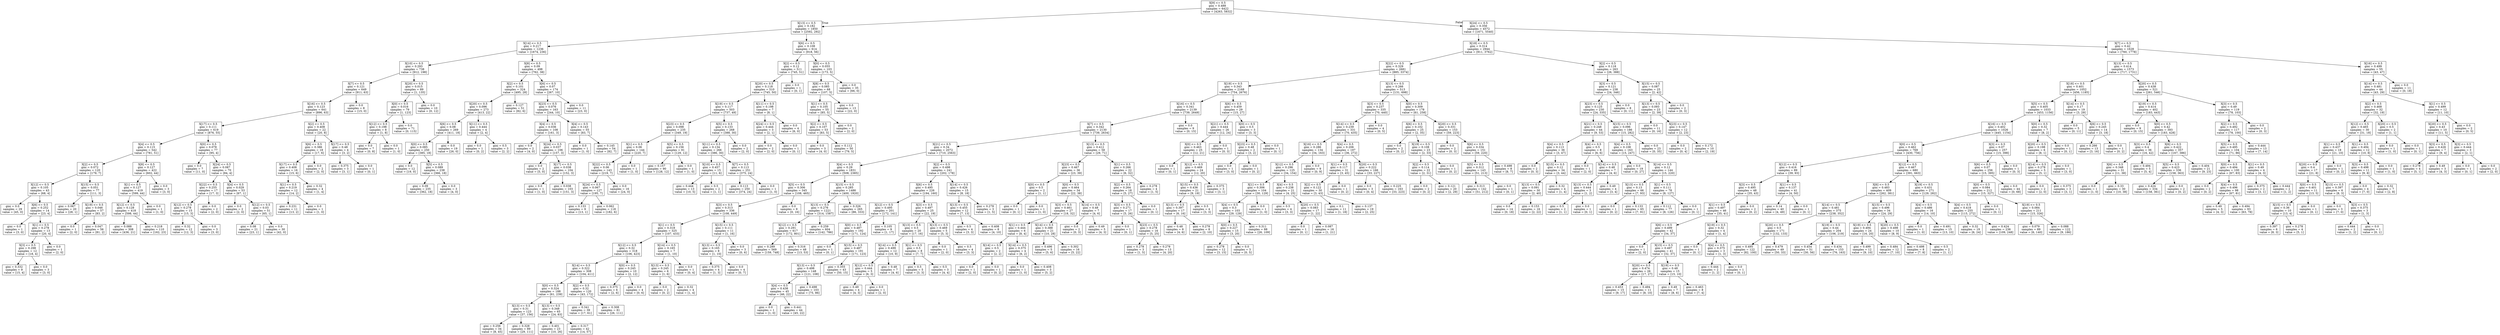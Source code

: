 digraph Tree {
node [shape=box] ;
0 [label="X[9] <= 0.5\ngini = 0.488\nsamples = 6422\nvalue = [4263, 5832]"] ;
1 [label="X[13] <= 0.5\ngini = 0.182\nsamples = 1850\nvalue = [2592, 292]"] ;
0 -> 1 [labeldistance=2.5, labelangle=45, headlabel="True"] ;
2 [label="X[14] <= 0.5\ngini = 0.217\nsamples = 1236\nvalue = [1674, 236]"] ;
1 -> 2 ;
3 [label="X[10] <= 0.5\ngini = 0.293\nsamples = 738\nvalue = [912, 198]"] ;
2 -> 3 ;
4 [label="X[7] <= 0.5\ngini = 0.121\nsamples = 649\nvalue = [911, 63]"] ;
3 -> 4 ;
5 [label="X[16] <= 0.5\ngini = 0.123\nsamples = 641\nvalue = [896, 63]"] ;
4 -> 5 ;
6 [label="X[17] <= 0.5\ngini = 0.111\nsamples = 619\nvalue = [876, 55]"] ;
5 -> 6 ;
7 [label="X[4] <= 0.5\ngini = 0.115\nsamples = 542\nvalue = [781, 51]"] ;
6 -> 7 ;
8 [label="X[2] <= 0.5\ngini = 0.072\nsamples = 120\nvalue = [179, 7]"] ;
7 -> 8 ;
9 [label="X[12] <= 0.5\ngini = 0.105\nsamples = 43\nvalue = [68, 4]"] ;
8 -> 9 ;
10 [label="gini = 0.0\nsamples = 29\nvalue = [45, 0]"] ;
9 -> 10 ;
11 [label="X[6] <= 0.5\ngini = 0.252\nsamples = 14\nvalue = [23, 4]"] ;
9 -> 11 ;
12 [label="gini = 0.0\nsamples = 1\nvalue = [3, 0]"] ;
11 -> 12 ;
13 [label="X[1] <= 0.5\ngini = 0.278\nsamples = 13\nvalue = [20, 4]"] ;
11 -> 13 ;
14 [label="X[3] <= 0.5\ngini = 0.298\nsamples = 12\nvalue = [18, 4]"] ;
13 -> 14 ;
15 [label="gini = 0.332\nsamples = 9\nvalue = [15, 4]"] ;
14 -> 15 ;
16 [label="gini = 0.0\nsamples = 3\nvalue = [3, 0]"] ;
14 -> 16 ;
17 [label="gini = 0.0\nsamples = 1\nvalue = [2, 0]"] ;
13 -> 17 ;
18 [label="X[15] <= 0.5\ngini = 0.051\nsamples = 77\nvalue = [111, 3]"] ;
8 -> 18 ;
19 [label="gini = 0.067\nsamples = 20\nvalue = [28, 1]"] ;
18 -> 19 ;
20 [label="X[19] <= 0.5\ngini = 0.046\nsamples = 57\nvalue = [83, 2]"] ;
18 -> 20 ;
21 [label="gini = 0.0\nsamples = 1\nvalue = [2, 0]"] ;
20 -> 21 ;
22 [label="gini = 0.047\nsamples = 56\nvalue = [81, 2]"] ;
20 -> 22 ;
23 [label="X[8] <= 0.5\ngini = 0.127\nsamples = 422\nvalue = [602, 44]"] ;
7 -> 23 ;
24 [label="X[1] <= 0.5\ngini = 0.127\nsamples = 419\nvalue = [599, 44]"] ;
23 -> 24 ;
25 [label="X[12] <= 0.5\ngini = 0.128\nsamples = 418\nvalue = [598, 44]"] ;
24 -> 25 ;
26 [label="gini = 0.088\nsamples = 308\nvalue = [436, 21]"] ;
25 -> 26 ;
27 [label="gini = 0.218\nsamples = 110\nvalue = [162, 23]"] ;
25 -> 27 ;
28 [label="gini = 0.0\nsamples = 1\nvalue = [1, 0]"] ;
24 -> 28 ;
29 [label="gini = 0.0\nsamples = 3\nvalue = [3, 0]"] ;
23 -> 29 ;
30 [label="X[0] <= 0.5\ngini = 0.078\nsamples = 77\nvalue = [95, 4]"] ;
6 -> 30 ;
31 [label="gini = 0.0\nsamples = 7\nvalue = [11, 0]"] ;
30 -> 31 ;
32 [label="X[24] <= 0.5\ngini = 0.087\nsamples = 70\nvalue = [84, 4]"] ;
30 -> 32 ;
33 [label="X[22] <= 0.5\ngini = 0.255\nsamples = 17\nvalue = [17, 3]"] ;
32 -> 33 ;
34 [label="X[12] <= 0.5\ngini = 0.278\nsamples = 15\nvalue = [15, 3]"] ;
33 -> 34 ;
35 [label="gini = 0.32\nsamples = 12\nvalue = [12, 3]"] ;
34 -> 35 ;
36 [label="gini = 0.0\nsamples = 3\nvalue = [3, 0]"] ;
34 -> 36 ;
37 [label="gini = 0.0\nsamples = 2\nvalue = [2, 0]"] ;
33 -> 37 ;
38 [label="X[4] <= 0.5\ngini = 0.029\nsamples = 53\nvalue = [67, 1]"] ;
32 -> 38 ;
39 [label="gini = 0.0\nsamples = 2\nvalue = [2, 0]"] ;
38 -> 39 ;
40 [label="X[12] <= 0.5\ngini = 0.03\nsamples = 51\nvalue = [65, 1]"] ;
38 -> 40 ;
41 [label="gini = 0.08\nsamples = 21\nvalue = [23, 1]"] ;
40 -> 41 ;
42 [label="gini = 0.0\nsamples = 30\nvalue = [42, 0]"] ;
40 -> 42 ;
43 [label="X[2] <= 0.5\ngini = 0.408\nsamples = 22\nvalue = [20, 8]"] ;
5 -> 43 ;
44 [label="X[6] <= 0.5\ngini = 0.386\nsamples = 18\nvalue = [17, 6]"] ;
43 -> 44 ;
45 [label="X[17] <= 0.5\ngini = 0.408\nsamples = 16\nvalue = [15, 6]"] ;
44 -> 45 ;
46 [label="X[1] <= 0.5\ngini = 0.219\nsamples = 12\nvalue = [14, 2]"] ;
45 -> 46 ;
47 [label="gini = 0.231\nsamples = 11\nvalue = [13, 2]"] ;
46 -> 47 ;
48 [label="gini = 0.0\nsamples = 1\nvalue = [1, 0]"] ;
46 -> 48 ;
49 [label="gini = 0.32\nsamples = 4\nvalue = [1, 4]"] ;
45 -> 49 ;
50 [label="gini = 0.0\nsamples = 2\nvalue = [2, 0]"] ;
44 -> 50 ;
51 [label="X[17] <= 0.5\ngini = 0.48\nsamples = 4\nvalue = [3, 2]"] ;
43 -> 51 ;
52 [label="gini = 0.375\nsamples = 3\nvalue = [3, 1]"] ;
51 -> 52 ;
53 [label="gini = 0.0\nsamples = 1\nvalue = [0, 1]"] ;
51 -> 53 ;
54 [label="gini = 0.0\nsamples = 8\nvalue = [15, 0]"] ;
4 -> 54 ;
55 [label="X[20] <= 0.5\ngini = 0.015\nsamples = 89\nvalue = [1, 135]"] ;
3 -> 55 ;
56 [label="X[0] <= 0.5\ngini = 0.016\nsamples = 79\nvalue = [1, 123]"] ;
55 -> 56 ;
57 [label="X[12] <= 0.5\ngini = 0.198\nsamples = 8\nvalue = [1, 8]"] ;
56 -> 57 ;
58 [label="gini = 0.0\nsamples = 7\nvalue = [0, 8]"] ;
57 -> 58 ;
59 [label="gini = 0.0\nsamples = 1\nvalue = [1, 0]"] ;
57 -> 59 ;
60 [label="gini = 0.0\nsamples = 71\nvalue = [0, 115]"] ;
56 -> 60 ;
61 [label="gini = 0.0\nsamples = 10\nvalue = [0, 12]"] ;
55 -> 61 ;
62 [label="X[8] <= 0.5\ngini = 0.09\nsamples = 498\nvalue = [762, 38]"] ;
2 -> 62 ;
63 [label="X[2] <= 0.5\ngini = 0.101\nsamples = 324\nvalue = [495, 28]"] ;
62 -> 63 ;
64 [label="X[20] <= 0.5\ngini = 0.096\nsamples = 273\nvalue = [413, 22]"] ;
63 -> 64 ;
65 [label="X[6] <= 0.5\ngini = 0.08\nsamples = 269\nvalue = [411, 18]"] ;
64 -> 65 ;
66 [label="X[0] <= 0.5\ngini = 0.085\nsamples = 250\nvalue = [385, 18]"] ;
65 -> 66 ;
67 [label="gini = 0.0\nsamples = 12\nvalue = [19, 0]"] ;
66 -> 67 ;
68 [label="X[5] <= 0.5\ngini = 0.089\nsamples = 238\nvalue = [366, 18]"] ;
66 -> 68 ;
69 [label="gini = 0.09\nsamples = 235\nvalue = [362, 18]"] ;
68 -> 69 ;
70 [label="gini = 0.0\nsamples = 3\nvalue = [4, 0]"] ;
68 -> 70 ;
71 [label="gini = 0.0\nsamples = 19\nvalue = [26, 0]"] ;
65 -> 71 ;
72 [label="X[11] <= 0.5\ngini = 0.444\nsamples = 4\nvalue = [2, 4]"] ;
64 -> 72 ;
73 [label="gini = 0.0\nsamples = 1\nvalue = [0, 2]"] ;
72 -> 73 ;
74 [label="gini = 0.5\nsamples = 3\nvalue = [2, 2]"] ;
72 -> 74 ;
75 [label="gini = 0.127\nsamples = 51\nvalue = [82, 6]"] ;
63 -> 75 ;
76 [label="X[6] <= 0.5\ngini = 0.07\nsamples = 174\nvalue = [267, 10]"] ;
62 -> 76 ;
77 [label="X[23] <= 0.5\ngini = 0.076\nsamples = 163\nvalue = [244, 10]"] ;
76 -> 77 ;
78 [label="X[4] <= 0.5\ngini = 0.036\nsamples = 108\nvalue = [161, 3]"] ;
77 -> 78 ;
79 [label="gini = 0.0\nsamples = 2\nvalue = [4, 0]"] ;
78 -> 79 ;
80 [label="X[24] <= 0.5\ngini = 0.037\nsamples = 106\nvalue = [157, 3]"] ;
78 -> 80 ;
81 [label="gini = 0.0\nsamples = 2\nvalue = [5, 0]"] ;
80 -> 81 ;
82 [label="X[17] <= 0.5\ngini = 0.038\nsamples = 104\nvalue = [152, 3]"] ;
80 -> 82 ;
83 [label="gini = 0.0\nsamples = 1\nvalue = [1, 0]"] ;
82 -> 83 ;
84 [label="gini = 0.038\nsamples = 103\nvalue = [151, 3]"] ;
82 -> 84 ;
85 [label="X[4] <= 0.5\ngini = 0.143\nsamples = 55\nvalue = [83, 7]"] ;
77 -> 85 ;
86 [label="gini = 0.0\nsamples = 1\nvalue = [1, 0]"] ;
85 -> 86 ;
87 [label="gini = 0.145\nsamples = 54\nvalue = [82, 7]"] ;
85 -> 87 ;
88 [label="gini = 0.0\nsamples = 11\nvalue = [23, 0]"] ;
76 -> 88 ;
89 [label="X[6] <= 0.5\ngini = 0.108\nsamples = 614\nvalue = [918, 56]"] ;
1 -> 89 ;
90 [label="X[2] <= 0.5\ngini = 0.12\nsamples = 511\nvalue = [745, 51]"] ;
89 -> 90 ;
91 [label="X[20] <= 0.5\ngini = 0.118\nsamples = 510\nvalue = [745, 50]"] ;
90 -> 91 ;
92 [label="X[19] <= 0.5\ngini = 0.117\nsamples = 503\nvalue = [737, 49]"] ;
91 -> 92 ;
93 [label="X[23] <= 0.5\ngini = 0.098\nsamples = 235\nvalue = [349, 19]"] ;
92 -> 93 ;
94 [label="X[1] <= 0.5\ngini = 0.06\nsamples = 144\nvalue = [220, 7]"] ;
93 -> 94 ;
95 [label="X[22] <= 0.5\ngini = 0.06\nsamples = 143\nvalue = [219, 7]"] ;
94 -> 95 ;
96 [label="X[24] <= 0.5\ngini = 0.067\nsamples = 127\nvalue = [195, 7]"] ;
95 -> 96 ;
97 [label="gini = 0.133\nsamples = 9\nvalue = [13, 1]"] ;
96 -> 97 ;
98 [label="gini = 0.062\nsamples = 118\nvalue = [182, 6]"] ;
96 -> 98 ;
99 [label="gini = 0.0\nsamples = 16\nvalue = [24, 0]"] ;
95 -> 99 ;
100 [label="gini = 0.0\nsamples = 1\nvalue = [1, 0]"] ;
94 -> 100 ;
101 [label="X[5] <= 0.5\ngini = 0.156\nsamples = 91\nvalue = [129, 12]"] ;
93 -> 101 ;
102 [label="gini = 0.157\nsamples = 90\nvalue = [128, 12]"] ;
101 -> 102 ;
103 [label="gini = 0.0\nsamples = 1\nvalue = [1, 0]"] ;
101 -> 103 ;
104 [label="X[5] <= 0.5\ngini = 0.133\nsamples = 268\nvalue = [388, 30]"] ;
92 -> 104 ;
105 [label="X[11] <= 0.5\ngini = 0.134\nsamples = 266\nvalue = [386, 30]"] ;
104 -> 105 ;
106 [label="X[10] <= 0.5\ngini = 0.457\nsamples = 15\nvalue = [11, 6]"] ;
105 -> 106 ;
107 [label="gini = 0.444\nsamples = 13\nvalue = [10, 5]"] ;
106 -> 107 ;
108 [label="gini = 0.5\nsamples = 2\nvalue = [1, 1]"] ;
106 -> 108 ;
109 [label="X[7] <= 0.5\ngini = 0.113\nsamples = 251\nvalue = [375, 24]"] ;
105 -> 109 ;
110 [label="gini = 0.113\nsamples = 250\nvalue = [374, 24]"] ;
109 -> 110 ;
111 [label="gini = 0.0\nsamples = 1\nvalue = [1, 0]"] ;
109 -> 111 ;
112 [label="gini = 0.0\nsamples = 2\nvalue = [2, 0]"] ;
104 -> 112 ;
113 [label="X[11] <= 0.5\ngini = 0.198\nsamples = 7\nvalue = [8, 1]"] ;
91 -> 113 ;
114 [label="X[24] <= 0.5\ngini = 0.444\nsamples = 3\nvalue = [2, 1]"] ;
113 -> 114 ;
115 [label="gini = 0.0\nsamples = 2\nvalue = [2, 0]"] ;
114 -> 115 ;
116 [label="gini = 0.0\nsamples = 1\nvalue = [0, 1]"] ;
114 -> 116 ;
117 [label="gini = 0.0\nsamples = 4\nvalue = [6, 0]"] ;
113 -> 117 ;
118 [label="gini = 0.0\nsamples = 1\nvalue = [0, 1]"] ;
90 -> 118 ;
119 [label="X[0] <= 0.5\ngini = 0.055\nsamples = 103\nvalue = [173, 5]"] ;
89 -> 119 ;
120 [label="X[8] <= 0.5\ngini = 0.085\nsamples = 68\nvalue = [107, 5]"] ;
119 -> 120 ;
121 [label="X[1] <= 0.5\ngini = 0.105\nsamples = 55\nvalue = [85, 5]"] ;
120 -> 121 ;
122 [label="X[2] <= 0.5\ngini = 0.107\nsamples = 53\nvalue = [83, 5]"] ;
121 -> 122 ;
123 [label="gini = 0.0\nsamples = 3\nvalue = [4, 0]"] ;
122 -> 123 ;
124 [label="gini = 0.112\nsamples = 50\nvalue = [79, 5]"] ;
122 -> 124 ;
125 [label="gini = 0.0\nsamples = 2\nvalue = [2, 0]"] ;
121 -> 125 ;
126 [label="gini = 0.0\nsamples = 13\nvalue = [22, 0]"] ;
120 -> 126 ;
127 [label="gini = 0.0\nsamples = 35\nvalue = [66, 0]"] ;
119 -> 127 ;
128 [label="X[24] <= 0.5\ngini = 0.356\nsamples = 4572\nvalue = [1671, 5540]"] ;
0 -> 128 [labeldistance=2.5, labelangle=-45, headlabel="False"] ;
129 [label="X[18] <= 0.5\ngini = 0.314\nsamples = 2944\nvalue = [911, 3762]"] ;
128 -> 129 ;
130 [label="X[22] <= 0.5\ngini = 0.329\nsamples = 2681\nvalue = [885, 3374]"] ;
129 -> 130 ;
131 [label="X[19] <= 0.5\ngini = 0.343\nsamples = 2168\nvalue = [754, 2676]"] ;
130 -> 131 ;
132 [label="X[16] <= 0.5\ngini = 0.341\nsamples = 2139\nvalue = [739, 2649]"] ;
131 -> 132 ;
133 [label="X[7] <= 0.5\ngini = 0.342\nsamples = 2130\nvalue = [739, 2634]"] ;
132 -> 133 ;
134 [label="X[21] <= 0.5\ngini = 0.34\nsamples = 2072\nvalue = [710, 2563]"] ;
133 -> 134 ;
135 [label="X[4] <= 0.5\ngini = 0.29\nsamples = 1831\nvalue = [508, 2385]"] ;
134 -> 135 ;
136 [label="X[5] <= 0.5\ngini = 0.306\nsamples = 345\nvalue = [108, 465]"] ;
135 -> 136 ;
137 [label="X[3] <= 0.5\ngini = 0.313\nsamples = 336\nvalue = [108, 449]"] ;
136 -> 137 ;
138 [label="X[1] <= 0.5\ngini = 0.318\nsamples = 325\nvalue = [107, 433]"] ;
137 -> 138 ;
139 [label="X[12] <= 0.5\ngini = 0.32\nsamples = 318\nvalue = [106, 423]"] ;
138 -> 139 ;
140 [label="X[14] <= 0.5\ngini = 0.322\nsamples = 308\nvalue = [104, 411]"] ;
139 -> 140 ;
141 [label="X[0] <= 0.5\ngini = 0.324\nsamples = 188\nvalue = [61, 239]"] ;
140 -> 141 ;
142 [label="X[13] <= 0.5\ngini = 0.31\nsamples = 123\nvalue = [37, 156]"] ;
141 -> 142 ;
143 [label="gini = 0.256\nsamples = 34\nvalue = [8, 45]"] ;
142 -> 143 ;
144 [label="gini = 0.328\nsamples = 89\nvalue = [29, 111]"] ;
142 -> 144 ;
145 [label="X[13] <= 0.5\ngini = 0.348\nsamples = 65\nvalue = [24, 83]"] ;
141 -> 145 ;
146 [label="gini = 0.401\nsamples = 23\nvalue = [10, 26]"] ;
145 -> 146 ;
147 [label="gini = 0.317\nsamples = 42\nvalue = [14, 57]"] ;
145 -> 147 ;
148 [label="X[2] <= 0.5\ngini = 0.32\nsamples = 120\nvalue = [43, 172]"] ;
140 -> 148 ;
149 [label="gini = 0.341\nsamples = 39\nvalue = [17, 61]"] ;
148 -> 149 ;
150 [label="gini = 0.308\nsamples = 81\nvalue = [26, 111]"] ;
148 -> 150 ;
151 [label="X[0] <= 0.5\ngini = 0.245\nsamples = 10\nvalue = [2, 12]"] ;
139 -> 151 ;
152 [label="gini = 0.375\nsamples = 6\nvalue = [2, 6]"] ;
151 -> 152 ;
153 [label="gini = 0.0\nsamples = 4\nvalue = [0, 6]"] ;
151 -> 153 ;
154 [label="X[14] <= 0.5\ngini = 0.165\nsamples = 7\nvalue = [1, 10]"] ;
138 -> 154 ;
155 [label="X[13] <= 0.5\ngini = 0.245\nsamples = 6\nvalue = [1, 6]"] ;
154 -> 155 ;
156 [label="gini = 0.0\nsamples = 2\nvalue = [0, 2]"] ;
155 -> 156 ;
157 [label="gini = 0.32\nsamples = 4\nvalue = [1, 4]"] ;
155 -> 157 ;
158 [label="gini = 0.0\nsamples = 1\nvalue = [0, 4]"] ;
154 -> 158 ;
159 [label="X[15] <= 0.5\ngini = 0.111\nsamples = 11\nvalue = [1, 16]"] ;
137 -> 159 ;
160 [label="X[13] <= 0.5\ngini = 0.165\nsamples = 8\nvalue = [1, 10]"] ;
159 -> 160 ;
161 [label="gini = 0.375\nsamples = 4\nvalue = [1, 3]"] ;
160 -> 161 ;
162 [label="gini = 0.0\nsamples = 4\nvalue = [0, 7]"] ;
160 -> 162 ;
163 [label="gini = 0.0\nsamples = 3\nvalue = [0, 6]"] ;
159 -> 163 ;
164 [label="gini = 0.0\nsamples = 9\nvalue = [0, 16]"] ;
136 -> 164 ;
165 [label="X[15] <= 0.5\ngini = 0.285\nsamples = 1486\nvalue = [400, 1920]"] ;
135 -> 165 ;
166 [label="X[13] <= 0.5\ngini = 0.276\nsamples = 1221\nvalue = [314, 1587]"] ;
165 -> 166 ;
167 [label="X[12] <= 0.5\ngini = 0.291\nsamples = 617\nvalue = [172, 801]"] ;
166 -> 167 ;
168 [label="gini = 0.289\nsamples = 569\nvalue = [159, 748]"] ;
167 -> 168 ;
169 [label="gini = 0.316\nsamples = 48\nvalue = [13, 53]"] ;
167 -> 169 ;
170 [label="gini = 0.259\nsamples = 604\nvalue = [142, 786]"] ;
166 -> 170 ;
171 [label="gini = 0.326\nsamples = 265\nvalue = [86, 333]"] ;
165 -> 171 ;
172 [label="X[2] <= 0.5\ngini = 0.498\nsamples = 241\nvalue = [202, 178]"] ;
134 -> 172 ;
173 [label="X[6] <= 0.5\ngini = 0.495\nsamples = 226\nvalue = [194, 160]"] ;
172 -> 173 ;
174 [label="X[12] <= 0.5\ngini = 0.495\nsamples = 201\nvalue = [172, 141]"] ;
173 -> 174 ;
175 [label="X[0] <= 0.5\ngini = 0.487\nsamples = 192\nvalue = [171, 124]"] ;
174 -> 175 ;
176 [label="gini = 0.0\nsamples = 1\nvalue = [0, 1]"] ;
175 -> 176 ;
177 [label="X[15] <= 0.5\ngini = 0.487\nsamples = 191\nvalue = [171, 123]"] ;
175 -> 177 ;
178 [label="X[13] <= 0.5\ngini = 0.498\nsamples = 148\nvalue = [121, 108]"] ;
177 -> 178 ;
179 [label="X[4] <= 0.5\ngini = 0.438\nsamples = 45\nvalue = [46, 22]"] ;
178 -> 179 ;
180 [label="gini = 0.0\nsamples = 1\nvalue = [1, 0]"] ;
179 -> 180 ;
181 [label="gini = 0.441\nsamples = 44\nvalue = [45, 22]"] ;
179 -> 181 ;
182 [label="gini = 0.498\nsamples = 103\nvalue = [75, 86]"] ;
178 -> 182 ;
183 [label="gini = 0.355\nsamples = 43\nvalue = [50, 15]"] ;
177 -> 183 ;
184 [label="gini = 0.105\nsamples = 9\nvalue = [1, 17]"] ;
174 -> 184 ;
185 [label="X[3] <= 0.5\ngini = 0.497\nsamples = 25\nvalue = [22, 19]"] ;
173 -> 185 ;
186 [label="X[13] <= 0.5\ngini = 0.5\nsamples = 20\nvalue = [17, 16]"] ;
185 -> 186 ;
187 [label="X[14] <= 0.5\ngini = 0.499\nsamples = 12\nvalue = [10, 9]"] ;
186 -> 187 ;
188 [label="X[12] <= 0.5\ngini = 0.444\nsamples = 5\nvalue = [6, 3]"] ;
187 -> 188 ;
189 [label="gini = 0.49\nsamples = 4\nvalue = [4, 3]"] ;
188 -> 189 ;
190 [label="gini = 0.0\nsamples = 1\nvalue = [2, 0]"] ;
188 -> 190 ;
191 [label="gini = 0.48\nsamples = 7\nvalue = [4, 6]"] ;
187 -> 191 ;
192 [label="X[1] <= 0.5\ngini = 0.5\nsamples = 8\nvalue = [7, 7]"] ;
186 -> 192 ;
193 [label="gini = 0.5\nsamples = 5\nvalue = [3, 3]"] ;
192 -> 193 ;
194 [label="gini = 0.5\nsamples = 3\nvalue = [4, 4]"] ;
192 -> 194 ;
195 [label="X[13] <= 0.5\ngini = 0.469\nsamples = 5\nvalue = [5, 3]"] ;
185 -> 195 ;
196 [label="gini = 0.0\nsamples = 1\nvalue = [2, 0]"] ;
195 -> 196 ;
197 [label="gini = 0.5\nsamples = 4\nvalue = [3, 3]"] ;
195 -> 197 ;
198 [label="X[14] <= 0.5\ngini = 0.426\nsamples = 15\nvalue = [8, 18]"] ;
172 -> 198 ;
199 [label="X[13] <= 0.5\ngini = 0.455\nsamples = 12\nvalue = [7, 13]"] ;
198 -> 199 ;
200 [label="gini = 0.5\nsamples = 4\nvalue = [3, 3]"] ;
199 -> 200 ;
201 [label="gini = 0.408\nsamples = 8\nvalue = [4, 10]"] ;
199 -> 201 ;
202 [label="gini = 0.278\nsamples = 3\nvalue = [1, 5]"] ;
198 -> 202 ;
203 [label="X[13] <= 0.5\ngini = 0.412\nsamples = 58\nvalue = [29, 71]"] ;
133 -> 203 ;
204 [label="X[23] <= 0.5\ngini = 0.467\nsamples = 36\nvalue = [23, 39]"] ;
203 -> 204 ;
205 [label="X[0] <= 0.5\ngini = 0.5\nsamples = 2\nvalue = [1, 1]"] ;
204 -> 205 ;
206 [label="gini = 0.0\nsamples = 1\nvalue = [0, 1]"] ;
205 -> 206 ;
207 [label="gini = 0.0\nsamples = 1\nvalue = [1, 0]"] ;
205 -> 207 ;
208 [label="X[0] <= 0.5\ngini = 0.464\nsamples = 34\nvalue = [22, 38]"] ;
204 -> 208 ;
209 [label="X[3] <= 0.5\ngini = 0.461\nsamples = 27\nvalue = [18, 32]"] ;
208 -> 209 ;
210 [label="X[1] <= 0.5\ngini = 0.444\nsamples = 6\nvalue = [8, 4]"] ;
209 -> 210 ;
211 [label="X[14] <= 0.5\ngini = 0.5\nsamples = 2\nvalue = [2, 2]"] ;
210 -> 211 ;
212 [label="gini = 0.0\nsamples = 1\nvalue = [2, 0]"] ;
211 -> 212 ;
213 [label="gini = 0.0\nsamples = 1\nvalue = [0, 2]"] ;
211 -> 213 ;
214 [label="X[14] <= 0.5\ngini = 0.375\nsamples = 4\nvalue = [6, 2]"] ;
210 -> 214 ;
215 [label="gini = 0.0\nsamples = 1\nvalue = [1, 0]"] ;
214 -> 215 ;
216 [label="gini = 0.408\nsamples = 3\nvalue = [5, 2]"] ;
214 -> 216 ;
217 [label="X[14] <= 0.5\ngini = 0.388\nsamples = 21\nvalue = [10, 28]"] ;
209 -> 217 ;
218 [label="gini = 0.496\nsamples = 5\nvalue = [5, 6]"] ;
217 -> 218 ;
219 [label="gini = 0.302\nsamples = 16\nvalue = [5, 22]"] ;
217 -> 219 ;
220 [label="X[14] <= 0.5\ngini = 0.48\nsamples = 7\nvalue = [4, 6]"] ;
208 -> 220 ;
221 [label="gini = 0.0\nsamples = 2\nvalue = [0, 3]"] ;
220 -> 221 ;
222 [label="gini = 0.49\nsamples = 5\nvalue = [4, 3]"] ;
220 -> 222 ;
223 [label="X[1] <= 0.5\ngini = 0.266\nsamples = 22\nvalue = [6, 32]"] ;
203 -> 223 ;
224 [label="X[2] <= 0.5\ngini = 0.264\nsamples = 18\nvalue = [5, 27]"] ;
223 -> 224 ;
225 [label="X[3] <= 0.5\ngini = 0.271\nsamples = 17\nvalue = [5, 26]"] ;
224 -> 225 ;
226 [label="gini = 0.0\nsamples = 1\nvalue = [0, 1]"] ;
225 -> 226 ;
227 [label="X[23] <= 0.5\ngini = 0.278\nsamples = 16\nvalue = [5, 25]"] ;
225 -> 227 ;
228 [label="gini = 0.278\nsamples = 3\nvalue = [1, 5]"] ;
227 -> 228 ;
229 [label="gini = 0.278\nsamples = 13\nvalue = [4, 20]"] ;
227 -> 229 ;
230 [label="gini = 0.0\nsamples = 1\nvalue = [0, 1]"] ;
224 -> 230 ;
231 [label="gini = 0.278\nsamples = 4\nvalue = [1, 5]"] ;
223 -> 231 ;
232 [label="gini = 0.0\nsamples = 9\nvalue = [0, 15]"] ;
132 -> 232 ;
233 [label="X[6] <= 0.5\ngini = 0.459\nsamples = 29\nvalue = [15, 27]"] ;
131 -> 233 ;
234 [label="X[21] <= 0.5\ngini = 0.444\nsamples = 26\nvalue = [12, 24]"] ;
233 -> 234 ;
235 [label="X[0] <= 0.5\ngini = 0.463\nsamples = 25\nvalue = [12, 21]"] ;
234 -> 235 ;
236 [label="gini = 0.0\nsamples = 1\nvalue = [0, 1]"] ;
235 -> 236 ;
237 [label="X[12] <= 0.5\ngini = 0.469\nsamples = 24\nvalue = [12, 20]"] ;
235 -> 237 ;
238 [label="X[15] <= 0.5\ngini = 0.436\nsamples = 21\nvalue = [9, 19]"] ;
237 -> 238 ;
239 [label="X[13] <= 0.5\ngini = 0.397\nsamples = 17\nvalue = [6, 16]"] ;
238 -> 239 ;
240 [label="gini = 0.48\nsamples = 9\nvalue = [4, 6]"] ;
239 -> 240 ;
241 [label="gini = 0.278\nsamples = 8\nvalue = [2, 10]"] ;
239 -> 241 ;
242 [label="gini = 0.5\nsamples = 4\nvalue = [3, 3]"] ;
238 -> 242 ;
243 [label="gini = 0.375\nsamples = 3\nvalue = [3, 1]"] ;
237 -> 243 ;
244 [label="gini = 0.0\nsamples = 1\nvalue = [0, 3]"] ;
234 -> 244 ;
245 [label="X[0] <= 0.5\ngini = 0.5\nsamples = 3\nvalue = [3, 3]"] ;
233 -> 245 ;
246 [label="X[23] <= 0.5\ngini = 0.48\nsamples = 2\nvalue = [3, 2]"] ;
245 -> 246 ;
247 [label="gini = 0.0\nsamples = 1\nvalue = [3, 0]"] ;
246 -> 247 ;
248 [label="gini = 0.0\nsamples = 1\nvalue = [0, 2]"] ;
246 -> 248 ;
249 [label="gini = 0.0\nsamples = 1\nvalue = [0, 1]"] ;
245 -> 249 ;
250 [label="X[13] <= 0.5\ngini = 0.266\nsamples = 513\nvalue = [131, 698]"] ;
130 -> 250 ;
251 [label="X[3] <= 0.5\ngini = 0.237\nsamples = 335\nvalue = [70, 440]"] ;
250 -> 251 ;
252 [label="X[14] <= 0.5\ngini = 0.239\nsamples = 331\nvalue = [70, 435]"] ;
251 -> 252 ;
253 [label="X[16] <= 0.5\ngini = 0.286\nsamples = 134\nvalue = [34, 163]"] ;
252 -> 253 ;
254 [label="X[12] <= 0.5\ngini = 0.296\nsamples = 125\nvalue = [34, 154]"] ;
253 -> 254 ;
255 [label="X[1] <= 0.5\ngini = 0.306\nsamples = 104\nvalue = [30, 129]"] ;
254 -> 255 ;
256 [label="X[4] <= 0.5\ngini = 0.3\nsamples = 103\nvalue = [29, 129]"] ;
255 -> 256 ;
257 [label="X[0] <= 0.5\ngini = 0.227\nsamples = 15\nvalue = [3, 20]"] ;
256 -> 257 ;
258 [label="gini = 0.278\nsamples = 12\nvalue = [3, 15]"] ;
257 -> 258 ;
259 [label="gini = 0.0\nsamples = 3\nvalue = [0, 5]"] ;
257 -> 259 ;
260 [label="gini = 0.311\nsamples = 88\nvalue = [26, 109]"] ;
256 -> 260 ;
261 [label="gini = 0.0\nsamples = 1\nvalue = [1, 0]"] ;
255 -> 261 ;
262 [label="X[4] <= 0.5\ngini = 0.238\nsamples = 21\nvalue = [4, 25]"] ;
254 -> 262 ;
263 [label="gini = 0.5\nsamples = 4\nvalue = [3, 3]"] ;
262 -> 263 ;
264 [label="X[20] <= 0.5\ngini = 0.083\nsamples = 17\nvalue = [1, 22]"] ;
262 -> 264 ;
265 [label="gini = 0.0\nsamples = 1\nvalue = [0, 1]"] ;
264 -> 265 ;
266 [label="gini = 0.087\nsamples = 16\nvalue = [1, 21]"] ;
264 -> 266 ;
267 [label="gini = 0.0\nsamples = 9\nvalue = [0, 9]"] ;
253 -> 267 ;
268 [label="X[4] <= 0.5\ngini = 0.206\nsamples = 197\nvalue = [36, 272]"] ;
252 -> 268 ;
269 [label="X[1] <= 0.5\ngini = 0.117\nsamples = 31\nvalue = [3, 45]"] ;
268 -> 269 ;
270 [label="X[2] <= 0.5\ngini = 0.122\nsamples = 30\nvalue = [3, 43]"] ;
269 -> 270 ;
271 [label="gini = 0.1\nsamples = 11\nvalue = [1, 18]"] ;
270 -> 271 ;
272 [label="gini = 0.137\nsamples = 19\nvalue = [2, 25]"] ;
270 -> 272 ;
273 [label="gini = 0.0\nsamples = 1\nvalue = [0, 2]"] ;
269 -> 273 ;
274 [label="X[20] <= 0.5\ngini = 0.222\nsamples = 166\nvalue = [33, 227]"] ;
268 -> 274 ;
275 [label="gini = 0.0\nsamples = 3\nvalue = [0, 4]"] ;
274 -> 275 ;
276 [label="gini = 0.225\nsamples = 163\nvalue = [33, 223]"] ;
274 -> 276 ;
277 [label="gini = 0.0\nsamples = 4\nvalue = [0, 5]"] ;
251 -> 277 ;
278 [label="X[0] <= 0.5\ngini = 0.309\nsamples = 178\nvalue = [61, 258]"] ;
250 -> 278 ;
279 [label="X[6] <= 0.5\ngini = 0.102\nsamples = 25\nvalue = [2, 35]"] ;
278 -> 279 ;
280 [label="gini = 0.0\nsamples = 2\nvalue = [0, 2]"] ;
279 -> 280 ;
281 [label="X[19] <= 0.5\ngini = 0.108\nsamples = 23\nvalue = [2, 33]"] ;
279 -> 281 ;
282 [label="X[2] <= 0.5\ngini = 0.114\nsamples = 22\nvalue = [2, 31]"] ;
281 -> 282 ;
283 [label="gini = 0.0\nsamples = 2\nvalue = [0, 2]"] ;
282 -> 283 ;
284 [label="gini = 0.121\nsamples = 20\nvalue = [2, 29]"] ;
282 -> 284 ;
285 [label="gini = 0.0\nsamples = 1\nvalue = [0, 2]"] ;
281 -> 285 ;
286 [label="X[20] <= 0.5\ngini = 0.331\nsamples = 153\nvalue = [59, 223]"] ;
278 -> 286 ;
287 [label="gini = 0.0\nsamples = 2\nvalue = [0, 3]"] ;
286 -> 287 ;
288 [label="X[6] <= 0.5\ngini = 0.334\nsamples = 151\nvalue = [59, 220]"] ;
286 -> 288 ;
289 [label="X[5] <= 0.5\ngini = 0.312\nsamples = 143\nvalue = [51, 213]"] ;
288 -> 289 ;
290 [label="gini = 0.313\nsamples = 142\nvalue = [51, 212]"] ;
289 -> 290 ;
291 [label="gini = 0.0\nsamples = 1\nvalue = [0, 1]"] ;
289 -> 291 ;
292 [label="gini = 0.498\nsamples = 8\nvalue = [8, 7]"] ;
288 -> 292 ;
293 [label="X[2] <= 0.5\ngini = 0.118\nsamples = 263\nvalue = [26, 388]"] ;
129 -> 293 ;
294 [label="X[3] <= 0.5\ngini = 0.121\nsamples = 238\nvalue = [24, 346]"] ;
293 -> 294 ;
295 [label="X[23] <= 0.5\ngini = 0.125\nsamples = 230\nvalue = [24, 335]"] ;
294 -> 295 ;
296 [label="X[21] <= 0.5\ngini = 0.248\nsamples = 44\nvalue = [9, 53]"] ;
295 -> 296 ;
297 [label="X[4] <= 0.5\ngini = 0.113\nsamples = 36\nvalue = [3, 47]"] ;
296 -> 297 ;
298 [label="gini = 0.0\nsamples = 2\nvalue = [0, 3]"] ;
297 -> 298 ;
299 [label="X[15] <= 0.5\ngini = 0.12\nsamples = 34\nvalue = [3, 44]"] ;
297 -> 299 ;
300 [label="X[13] <= 0.5\ngini = 0.091\nsamples = 30\nvalue = [2, 40]"] ;
299 -> 300 ;
301 [label="gini = 0.0\nsamples = 14\nvalue = [0, 18]"] ;
300 -> 301 ;
302 [label="gini = 0.153\nsamples = 16\nvalue = [2, 22]"] ;
300 -> 302 ;
303 [label="gini = 0.32\nsamples = 4\nvalue = [1, 4]"] ;
299 -> 303 ;
304 [label="X[4] <= 0.5\ngini = 0.5\nsamples = 8\nvalue = [6, 6]"] ;
296 -> 304 ;
305 [label="gini = 0.0\nsamples = 1\nvalue = [2, 0]"] ;
304 -> 305 ;
306 [label="X[14] <= 0.5\ngini = 0.48\nsamples = 7\nvalue = [4, 6]"] ;
304 -> 306 ;
307 [label="X[13] <= 0.5\ngini = 0.444\nsamples = 3\nvalue = [1, 2]"] ;
306 -> 307 ;
308 [label="gini = 0.5\nsamples = 2\nvalue = [1, 1]"] ;
307 -> 308 ;
309 [label="gini = 0.0\nsamples = 1\nvalue = [0, 1]"] ;
307 -> 309 ;
310 [label="gini = 0.49\nsamples = 4\nvalue = [3, 4]"] ;
306 -> 310 ;
311 [label="X[15] <= 0.5\ngini = 0.096\nsamples = 186\nvalue = [15, 282]"] ;
295 -> 311 ;
312 [label="X[4] <= 0.5\ngini = 0.108\nsamples = 163\nvalue = [15, 247]"] ;
311 -> 312 ;
313 [label="gini = 0.0\nsamples = 19\nvalue = [0, 27]"] ;
312 -> 313 ;
314 [label="X[14] <= 0.5\ngini = 0.12\nsamples = 144\nvalue = [15, 220]"] ;
312 -> 314 ;
315 [label="X[13] <= 0.5\ngini = 0.13\nsamples = 66\nvalue = [7, 93]"] ;
314 -> 315 ;
316 [label="gini = 0.0\nsamples = 1\nvalue = [0, 2]"] ;
315 -> 316 ;
317 [label="gini = 0.133\nsamples = 65\nvalue = [7, 91]"] ;
315 -> 317 ;
318 [label="X[1] <= 0.5\ngini = 0.111\nsamples = 78\nvalue = [8, 127]"] ;
314 -> 318 ;
319 [label="gini = 0.112\nsamples = 77\nvalue = [8, 126]"] ;
318 -> 319 ;
320 [label="gini = 0.0\nsamples = 1\nvalue = [0, 1]"] ;
318 -> 320 ;
321 [label="gini = 0.0\nsamples = 23\nvalue = [0, 35]"] ;
311 -> 321 ;
322 [label="gini = 0.0\nsamples = 8\nvalue = [0, 11]"] ;
294 -> 322 ;
323 [label="X[15] <= 0.5\ngini = 0.087\nsamples = 25\nvalue = [2, 42]"] ;
293 -> 323 ;
324 [label="X[13] <= 0.5\ngini = 0.093\nsamples = 23\nvalue = [2, 39]"] ;
323 -> 324 ;
325 [label="gini = 0.0\nsamples = 11\nvalue = [0, 16]"] ;
324 -> 325 ;
326 [label="X[23] <= 0.5\ngini = 0.147\nsamples = 12\nvalue = [2, 23]"] ;
324 -> 326 ;
327 [label="gini = 0.0\nsamples = 2\nvalue = [0, 4]"] ;
326 -> 327 ;
328 [label="gini = 0.172\nsamples = 10\nvalue = [2, 19]"] ;
326 -> 328 ;
329 [label="gini = 0.0\nsamples = 2\nvalue = [0, 3]"] ;
323 -> 329 ;
330 [label="X[7] <= 0.5\ngini = 0.42\nsamples = 1628\nvalue = [760, 1778]"] ;
128 -> 330 ;
331 [label="X[13] <= 0.5\ngini = 0.414\nsamples = 1573\nvalue = [717, 1731]"] ;
330 -> 331 ;
332 [label="X[18] <= 0.5\ngini = 0.401\nsamples = 1052\nvalue = [456, 1185]"] ;
331 -> 332 ;
333 [label="X[5] <= 0.5\ngini = 0.405\nsamples = 1033\nvalue = [453, 1156]"] ;
332 -> 333 ;
334 [label="X[16] <= 0.5\ngini = 0.402\nsamples = 1026\nvalue = [445, 1154]"] ;
333 -> 334 ;
335 [label="X[0] <= 0.5\ngini = 0.462\nsamples = 769\nvalue = [430, 756]"] ;
334 -> 335 ;
336 [label="X[12] <= 0.5\ngini = 0.416\nsamples = 89\nvalue = [39, 93]"] ;
335 -> 336 ;
337 [label="X[3] <= 0.5\ngini = 0.495\nsamples = 48\nvalue = [35, 43]"] ;
336 -> 337 ;
338 [label="X[1] <= 0.5\ngini = 0.497\nsamples = 46\nvalue = [35, 41]"] ;
337 -> 338 ;
339 [label="X[6] <= 0.5\ngini = 0.499\nsamples = 42\nvalue = [34, 37]"] ;
338 -> 339 ;
340 [label="gini = 0.0\nsamples = 1\nvalue = [2, 0]"] ;
339 -> 340 ;
341 [label="X[15] <= 0.5\ngini = 0.497\nsamples = 41\nvalue = [32, 37]"] ;
339 -> 341 ;
342 [label="X[20] <= 0.5\ngini = 0.474\nsamples = 26\nvalue = [17, 27]"] ;
341 -> 342 ;
343 [label="gini = 0.453\nsamples = 15\nvalue = [9, 17]"] ;
342 -> 343 ;
344 [label="gini = 0.494\nsamples = 11\nvalue = [8, 10]"] ;
342 -> 344 ;
345 [label="X[19] <= 0.5\ngini = 0.48\nsamples = 15\nvalue = [15, 10]"] ;
341 -> 345 ;
346 [label="gini = 0.49\nsamples = 7\nvalue = [8, 6]"] ;
345 -> 346 ;
347 [label="gini = 0.463\nsamples = 8\nvalue = [7, 4]"] ;
345 -> 347 ;
348 [label="X[19] <= 0.5\ngini = 0.32\nsamples = 4\nvalue = [1, 4]"] ;
338 -> 348 ;
349 [label="gini = 0.0\nsamples = 1\nvalue = [0, 1]"] ;
348 -> 349 ;
350 [label="X[4] <= 0.5\ngini = 0.375\nsamples = 3\nvalue = [1, 3]"] ;
348 -> 350 ;
351 [label="gini = 0.444\nsamples = 2\nvalue = [1, 2]"] ;
350 -> 351 ;
352 [label="gini = 0.0\nsamples = 1\nvalue = [0, 1]"] ;
350 -> 352 ;
353 [label="gini = 0.0\nsamples = 2\nvalue = [0, 2]"] ;
337 -> 353 ;
354 [label="X[1] <= 0.5\ngini = 0.137\nsamples = 41\nvalue = [4, 50]"] ;
336 -> 354 ;
355 [label="gini = 0.14\nsamples = 40\nvalue = [4, 49]"] ;
354 -> 355 ;
356 [label="gini = 0.0\nsamples = 1\nvalue = [0, 1]"] ;
354 -> 356 ;
357 [label="X[12] <= 0.5\ngini = 0.467\nsamples = 680\nvalue = [391, 663]"] ;
335 -> 357 ;
358 [label="X[6] <= 0.5\ngini = 0.483\nsamples = 409\nvalue = [262, 381]"] ;
357 -> 358 ;
359 [label="X[14] <= 0.5\ngini = 0.481\nsamples = 375\nvalue = [238, 352]"] ;
358 -> 359 ;
360 [label="X[20] <= 0.5\ngini = 0.5\nsamples = 171\nvalue = [132, 133]"] ;
359 -> 360 ;
361 [label="gini = 0.495\nsamples = 122\nvalue = [82, 100]"] ;
360 -> 361 ;
362 [label="gini = 0.479\nsamples = 49\nvalue = [50, 33]"] ;
360 -> 362 ;
363 [label="X[19] <= 0.5\ngini = 0.44\nsamples = 204\nvalue = [106, 219]"] ;
359 -> 363 ;
364 [label="gini = 0.454\nsamples = 51\nvalue = [30, 56]"] ;
363 -> 364 ;
365 [label="gini = 0.434\nsamples = 153\nvalue = [76, 163]"] ;
363 -> 365 ;
366 [label="X[15] <= 0.5\ngini = 0.496\nsamples = 34\nvalue = [24, 29]"] ;
358 -> 366 ;
367 [label="X[19] <= 0.5\ngini = 0.494\nsamples = 24\nvalue = [16, 20]"] ;
366 -> 367 ;
368 [label="gini = 0.499\nsamples = 12\nvalue = [9, 10]"] ;
367 -> 368 ;
369 [label="gini = 0.484\nsamples = 12\nvalue = [7, 10]"] ;
367 -> 369 ;
370 [label="X[20] <= 0.5\ngini = 0.498\nsamples = 10\nvalue = [8, 9]"] ;
366 -> 370 ;
371 [label="gini = 0.498\nsamples = 8\nvalue = [7, 8]"] ;
370 -> 371 ;
372 [label="gini = 0.5\nsamples = 2\nvalue = [1, 1]"] ;
370 -> 372 ;
373 [label="X[19] <= 0.5\ngini = 0.431\nsamples = 271\nvalue = [129, 282]"] ;
357 -> 373 ;
374 [label="X[4] <= 0.5\ngini = 0.486\nsamples = 16\nvalue = [14, 10]"] ;
373 -> 374 ;
375 [label="gini = 0.0\nsamples = 1\nvalue = [1, 0]"] ;
374 -> 375 ;
376 [label="gini = 0.491\nsamples = 15\nvalue = [13, 10]"] ;
374 -> 376 ;
377 [label="X[4] <= 0.5\ngini = 0.418\nsamples = 255\nvalue = [115, 272]"] ;
373 -> 377 ;
378 [label="gini = 0.32\nsamples = 19\nvalue = [6, 24]"] ;
377 -> 378 ;
379 [label="gini = 0.424\nsamples = 236\nvalue = [109, 248]"] ;
377 -> 379 ;
380 [label="X[3] <= 0.5\ngini = 0.07\nsamples = 257\nvalue = [15, 398]"] ;
334 -> 380 ;
381 [label="X[6] <= 0.5\ngini = 0.07\nsamples = 256\nvalue = [15, 395]"] ;
380 -> 381 ;
382 [label="X[0] <= 0.5\ngini = 0.084\nsamples = 212\nvalue = [15, 327]"] ;
381 -> 382 ;
383 [label="gini = 0.0\nsamples = 1\nvalue = [0, 1]"] ;
382 -> 383 ;
384 [label="X[19] <= 0.5\ngini = 0.084\nsamples = 211\nvalue = [15, 326]"] ;
382 -> 384 ;
385 [label="gini = 0.079\nsamples = 89\nvalue = [6, 140]"] ;
384 -> 385 ;
386 [label="gini = 0.088\nsamples = 122\nvalue = [9, 186]"] ;
384 -> 386 ;
387 [label="gini = 0.0\nsamples = 44\nvalue = [0, 68]"] ;
381 -> 387 ;
388 [label="gini = 0.0\nsamples = 1\nvalue = [0, 3]"] ;
380 -> 388 ;
389 [label="X[0] <= 0.5\ngini = 0.32\nsamples = 7\nvalue = [8, 2]"] ;
333 -> 389 ;
390 [label="X[20] <= 0.5\ngini = 0.198\nsamples = 6\nvalue = [8, 1]"] ;
389 -> 390 ;
391 [label="X[14] <= 0.5\ngini = 0.278\nsamples = 5\nvalue = [5, 1]"] ;
390 -> 391 ;
392 [label="gini = 0.0\nsamples = 2\nvalue = [2, 0]"] ;
391 -> 392 ;
393 [label="gini = 0.375\nsamples = 3\nvalue = [3, 1]"] ;
391 -> 393 ;
394 [label="gini = 0.0\nsamples = 1\nvalue = [3, 0]"] ;
390 -> 394 ;
395 [label="gini = 0.0\nsamples = 1\nvalue = [0, 1]"] ;
389 -> 395 ;
396 [label="X[14] <= 0.5\ngini = 0.17\nsamples = 19\nvalue = [3, 29]"] ;
332 -> 396 ;
397 [label="gini = 0.0\nsamples = 5\nvalue = [0, 11]"] ;
396 -> 397 ;
398 [label="X[6] <= 0.5\ngini = 0.245\nsamples = 14\nvalue = [3, 18]"] ;
396 -> 398 ;
399 [label="gini = 0.266\nsamples = 13\nvalue = [3, 16]"] ;
398 -> 399 ;
400 [label="gini = 0.0\nsamples = 1\nvalue = [0, 2]"] ;
398 -> 400 ;
401 [label="X[20] <= 0.5\ngini = 0.438\nsamples = 521\nvalue = [261, 546]"] ;
331 -> 401 ;
402 [label="X[19] <= 0.5\ngini = 0.414\nsamples = 402\nvalue = [183, 443]"] ;
401 -> 402 ;
403 [label="gini = 0.0\nsamples = 9\nvalue = [0, 15]"] ;
402 -> 403 ;
404 [label="X[0] <= 0.5\ngini = 0.42\nsamples = 393\nvalue = [183, 428]"] ;
402 -> 404 ;
405 [label="X[3] <= 0.5\ngini = 0.4\nsamples = 36\nvalue = [16, 42]"] ;
404 -> 405 ;
406 [label="X[6] <= 0.5\ngini = 0.348\nsamples = 31\nvalue = [11, 38]"] ;
405 -> 406 ;
407 [label="gini = 0.0\nsamples = 1\nvalue = [1, 0]"] ;
406 -> 407 ;
408 [label="gini = 0.33\nsamples = 30\nvalue = [10, 38]"] ;
406 -> 408 ;
409 [label="gini = 0.494\nsamples = 5\nvalue = [5, 4]"] ;
405 -> 409 ;
410 [label="X[6] <= 0.5\ngini = 0.422\nsamples = 357\nvalue = [167, 386]"] ;
404 -> 410 ;
411 [label="X[5] <= 0.5\ngini = 0.423\nsamples = 336\nvalue = [158, 363]"] ;
410 -> 411 ;
412 [label="gini = 0.424\nsamples = 334\nvalue = [158, 361]"] ;
411 -> 412 ;
413 [label="gini = 0.0\nsamples = 2\nvalue = [0, 2]"] ;
411 -> 413 ;
414 [label="gini = 0.404\nsamples = 21\nvalue = [9, 23]"] ;
410 -> 414 ;
415 [label="X[3] <= 0.5\ngini = 0.49\nsamples = 119\nvalue = [78, 103]"] ;
401 -> 415 ;
416 [label="X[2] <= 0.5\ngini = 0.492\nsamples = 117\nvalue = [78, 100]"] ;
415 -> 416 ;
417 [label="X[5] <= 0.5\ngini = 0.495\nsamples = 104\nvalue = [71, 86]"] ;
416 -> 417 ;
418 [label="X[0] <= 0.5\ngini = 0.494\nsamples = 100\nvalue = [67, 83]"] ;
417 -> 418 ;
419 [label="gini = 0.0\nsamples = 2\nvalue = [0, 2]"] ;
418 -> 419 ;
420 [label="X[4] <= 0.5\ngini = 0.496\nsamples = 98\nvalue = [67, 81]"] ;
418 -> 420 ;
421 [label="gini = 0.49\nsamples = 5\nvalue = [4, 3]"] ;
420 -> 421 ;
422 [label="gini = 0.494\nsamples = 93\nvalue = [63, 78]"] ;
420 -> 422 ;
423 [label="X[1] <= 0.5\ngini = 0.49\nsamples = 4\nvalue = [4, 3]"] ;
417 -> 423 ;
424 [label="gini = 0.375\nsamples = 2\nvalue = [3, 1]"] ;
423 -> 424 ;
425 [label="gini = 0.444\nsamples = 2\nvalue = [1, 2]"] ;
423 -> 425 ;
426 [label="gini = 0.444\nsamples = 13\nvalue = [7, 14]"] ;
416 -> 426 ;
427 [label="gini = 0.0\nsamples = 2\nvalue = [0, 3]"] ;
415 -> 427 ;
428 [label="X[16] <= 0.5\ngini = 0.499\nsamples = 55\nvalue = [43, 47]"] ;
330 -> 428 ;
429 [label="X[14] <= 0.5\ngini = 0.481\nsamples = 44\nvalue = [43, 29]"] ;
428 -> 429 ;
430 [label="X[2] <= 0.5\ngini = 0.468\nsamples = 32\nvalue = [32, 19]"] ;
429 -> 430 ;
431 [label="X[12] <= 0.5\ngini = 0.465\nsamples = 30\nvalue = [31, 18]"] ;
430 -> 431 ;
432 [label="X[1] <= 0.5\ngini = 0.437\nsamples = 18\nvalue = [21, 10]"] ;
431 -> 432 ;
433 [label="X[20] <= 0.5\ngini = 0.4\nsamples = 17\nvalue = [21, 8]"] ;
432 -> 433 ;
434 [label="X[0] <= 0.5\ngini = 0.401\nsamples = 11\nvalue = [13, 5]"] ;
433 -> 434 ;
435 [label="X[15] <= 0.5\ngini = 0.36\nsamples = 10\nvalue = [13, 4]"] ;
434 -> 435 ;
436 [label="gini = 0.397\nsamples = 6\nvalue = [8, 3]"] ;
435 -> 436 ;
437 [label="gini = 0.278\nsamples = 4\nvalue = [5, 1]"] ;
435 -> 437 ;
438 [label="gini = 0.0\nsamples = 1\nvalue = [0, 1]"] ;
434 -> 438 ;
439 [label="X[13] <= 0.5\ngini = 0.397\nsamples = 6\nvalue = [8, 3]"] ;
433 -> 439 ;
440 [label="gini = 0.0\nsamples = 3\nvalue = [7, 0]"] ;
439 -> 440 ;
441 [label="X[3] <= 0.5\ngini = 0.375\nsamples = 3\nvalue = [1, 3]"] ;
439 -> 441 ;
442 [label="gini = 0.444\nsamples = 2\nvalue = [1, 2]"] ;
441 -> 442 ;
443 [label="gini = 0.0\nsamples = 1\nvalue = [0, 1]"] ;
441 -> 443 ;
444 [label="gini = 0.0\nsamples = 1\nvalue = [0, 2]"] ;
432 -> 444 ;
445 [label="X[1] <= 0.5\ngini = 0.494\nsamples = 12\nvalue = [10, 8]"] ;
431 -> 445 ;
446 [label="X[3] <= 0.5\ngini = 0.498\nsamples = 11\nvalue = [9, 8]"] ;
445 -> 446 ;
447 [label="gini = 0.0\nsamples = 4\nvalue = [7, 0]"] ;
446 -> 447 ;
448 [label="gini = 0.32\nsamples = 7\nvalue = [2, 8]"] ;
446 -> 448 ;
449 [label="gini = 0.0\nsamples = 1\nvalue = [1, 0]"] ;
445 -> 449 ;
450 [label="X[20] <= 0.5\ngini = 0.5\nsamples = 2\nvalue = [1, 1]"] ;
430 -> 450 ;
451 [label="gini = 0.0\nsamples = 1\nvalue = [1, 0]"] ;
450 -> 451 ;
452 [label="gini = 0.0\nsamples = 1\nvalue = [0, 1]"] ;
450 -> 452 ;
453 [label="X[1] <= 0.5\ngini = 0.499\nsamples = 12\nvalue = [11, 10]"] ;
429 -> 453 ;
454 [label="X[20] <= 0.5\ngini = 0.43\nsamples = 10\nvalue = [11, 5]"] ;
453 -> 454 ;
455 [label="X[3] <= 0.5\ngini = 0.426\nsamples = 7\nvalue = [9, 4]"] ;
454 -> 455 ;
456 [label="gini = 0.278\nsamples = 4\nvalue = [5, 1]"] ;
455 -> 456 ;
457 [label="gini = 0.49\nsamples = 3\nvalue = [4, 3]"] ;
455 -> 457 ;
458 [label="X[3] <= 0.5\ngini = 0.444\nsamples = 3\nvalue = [2, 1]"] ;
454 -> 458 ;
459 [label="gini = 0.0\nsamples = 1\nvalue = [0, 1]"] ;
458 -> 459 ;
460 [label="gini = 0.0\nsamples = 2\nvalue = [2, 0]"] ;
458 -> 460 ;
461 [label="gini = 0.0\nsamples = 2\nvalue = [0, 5]"] ;
453 -> 461 ;
462 [label="gini = 0.0\nsamples = 11\nvalue = [0, 18]"] ;
428 -> 462 ;
}